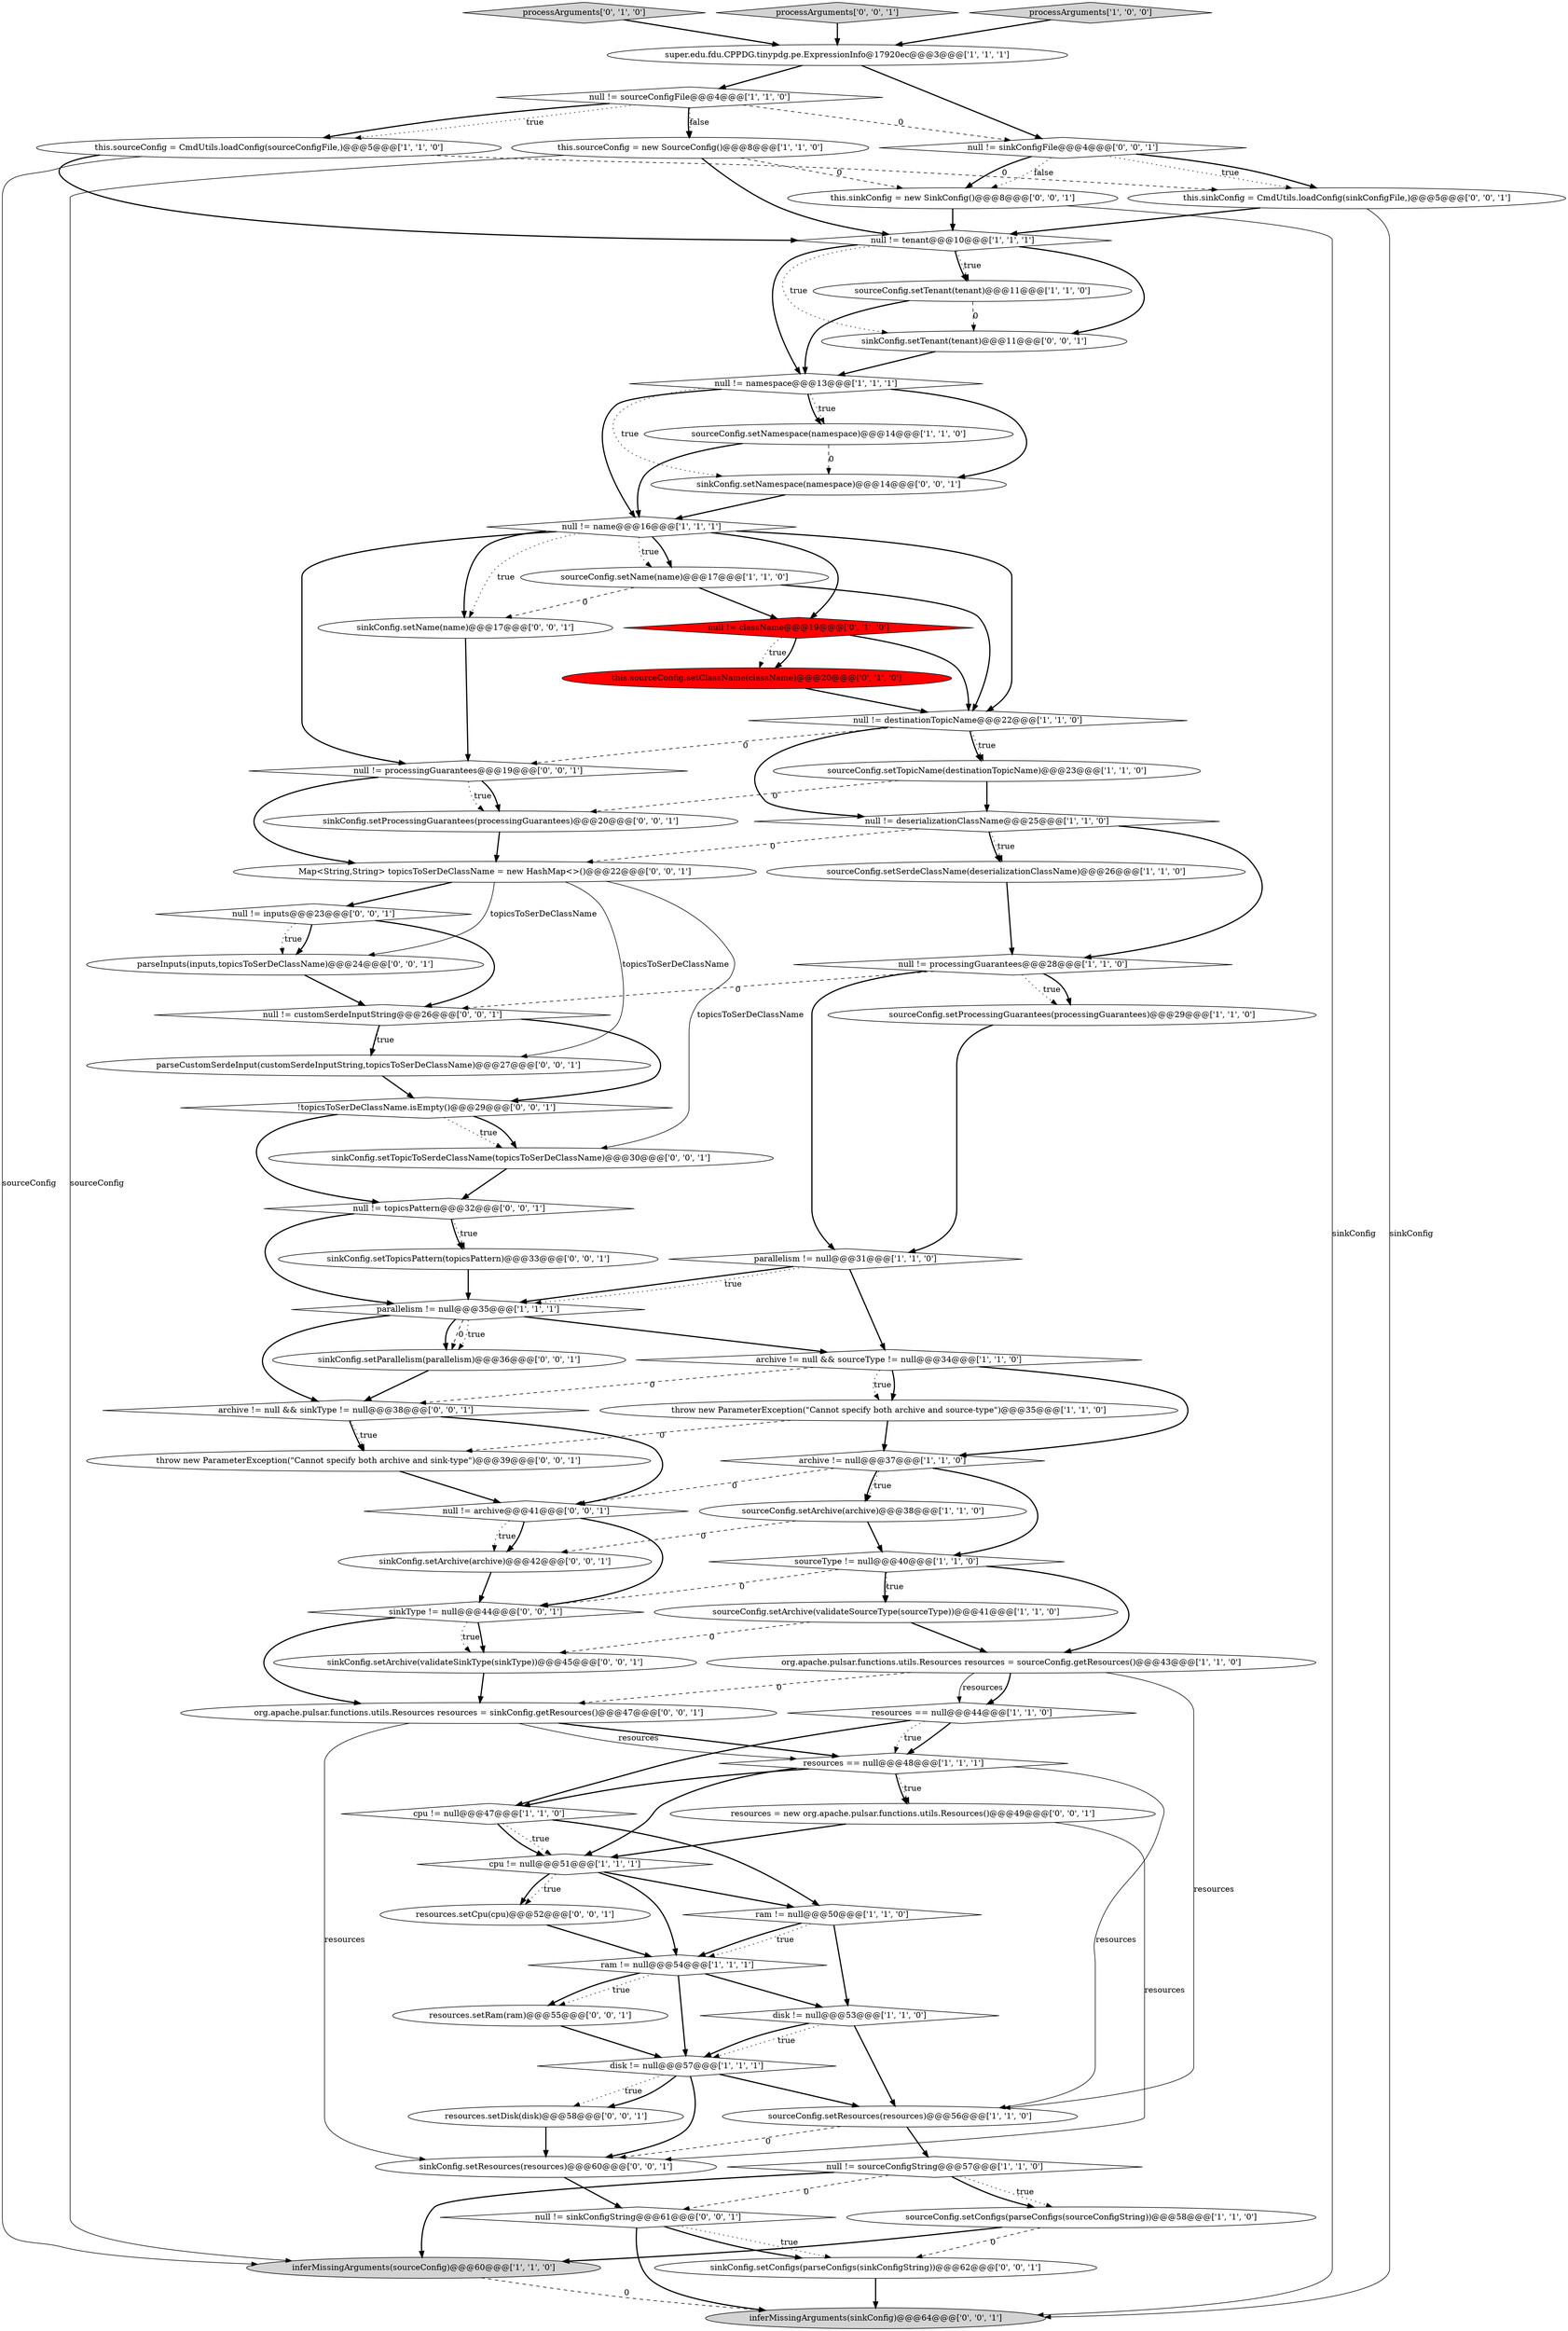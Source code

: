 digraph {
73 [style = filled, label = "sinkConfig.setArchive(archive)@@@42@@@['0', '0', '1']", fillcolor = white, shape = ellipse image = "AAA0AAABBB3BBB"];
49 [style = filled, label = "parseCustomSerdeInput(customSerdeInputString,topicsToSerDeClassName)@@@27@@@['0', '0', '1']", fillcolor = white, shape = ellipse image = "AAA0AAABBB3BBB"];
27 [style = filled, label = "parallelism != null@@@31@@@['1', '1', '0']", fillcolor = white, shape = diamond image = "AAA0AAABBB1BBB"];
55 [style = filled, label = "null != archive@@@41@@@['0', '0', '1']", fillcolor = white, shape = diamond image = "AAA0AAABBB3BBB"];
69 [style = filled, label = "sinkConfig.setName(name)@@@17@@@['0', '0', '1']", fillcolor = white, shape = ellipse image = "AAA0AAABBB3BBB"];
40 [style = filled, label = "this.sourceConfig.setClassName(className)@@@20@@@['0', '1', '0']", fillcolor = red, shape = ellipse image = "AAA1AAABBB2BBB"];
5 [style = filled, label = "ram != null@@@54@@@['1', '1', '1']", fillcolor = white, shape = diamond image = "AAA0AAABBB1BBB"];
20 [style = filled, label = "archive != null@@@37@@@['1', '1', '0']", fillcolor = white, shape = diamond image = "AAA0AAABBB1BBB"];
34 [style = filled, label = "sourceConfig.setResources(resources)@@@56@@@['1', '1', '0']", fillcolor = white, shape = ellipse image = "AAA0AAABBB1BBB"];
2 [style = filled, label = "throw new ParameterException(\"Cannot specify both archive and source-type\")@@@35@@@['1', '1', '0']", fillcolor = white, shape = ellipse image = "AAA0AAABBB1BBB"];
35 [style = filled, label = "null != destinationTopicName@@@22@@@['1', '1', '0']", fillcolor = white, shape = diamond image = "AAA0AAABBB1BBB"];
14 [style = filled, label = "sourceConfig.setArchive(validateSourceType(sourceType))@@@41@@@['1', '1', '0']", fillcolor = white, shape = ellipse image = "AAA0AAABBB1BBB"];
64 [style = filled, label = "resources.setCpu(cpu)@@@52@@@['0', '0', '1']", fillcolor = white, shape = ellipse image = "AAA0AAABBB3BBB"];
12 [style = filled, label = "inferMissingArguments(sourceConfig)@@@60@@@['1', '1', '0']", fillcolor = lightgray, shape = ellipse image = "AAA0AAABBB1BBB"];
63 [style = filled, label = "org.apache.pulsar.functions.utils.Resources resources = sinkConfig.getResources()@@@47@@@['0', '0', '1']", fillcolor = white, shape = ellipse image = "AAA0AAABBB3BBB"];
1 [style = filled, label = "sourceConfig.setNamespace(namespace)@@@14@@@['1', '1', '0']", fillcolor = white, shape = ellipse image = "AAA0AAABBB1BBB"];
32 [style = filled, label = "null != sourceConfigString@@@57@@@['1', '1', '0']", fillcolor = white, shape = diamond image = "AAA0AAABBB1BBB"];
33 [style = filled, label = "null != sourceConfigFile@@@4@@@['1', '1', '0']", fillcolor = white, shape = diamond image = "AAA0AAABBB1BBB"];
68 [style = filled, label = "parseInputs(inputs,topicsToSerDeClassName)@@@24@@@['0', '0', '1']", fillcolor = white, shape = ellipse image = "AAA0AAABBB3BBB"];
47 [style = filled, label = "null != sinkConfigFile@@@4@@@['0', '0', '1']", fillcolor = white, shape = diamond image = "AAA0AAABBB3BBB"];
24 [style = filled, label = "sourceConfig.setSerdeClassName(deserializationClassName)@@@26@@@['1', '1', '0']", fillcolor = white, shape = ellipse image = "AAA0AAABBB1BBB"];
6 [style = filled, label = "resources == null@@@48@@@['1', '1', '1']", fillcolor = white, shape = diamond image = "AAA0AAABBB1BBB"];
25 [style = filled, label = "archive != null && sourceType != null@@@34@@@['1', '1', '0']", fillcolor = white, shape = diamond image = "AAA0AAABBB1BBB"];
58 [style = filled, label = "null != topicsPattern@@@32@@@['0', '0', '1']", fillcolor = white, shape = diamond image = "AAA0AAABBB3BBB"];
10 [style = filled, label = "org.apache.pulsar.functions.utils.Resources resources = sourceConfig.getResources()@@@43@@@['1', '1', '0']", fillcolor = white, shape = ellipse image = "AAA0AAABBB1BBB"];
37 [style = filled, label = "null != processingGuarantees@@@28@@@['1', '1', '0']", fillcolor = white, shape = diamond image = "AAA0AAABBB1BBB"];
43 [style = filled, label = "throw new ParameterException(\"Cannot specify both archive and sink-type\")@@@39@@@['0', '0', '1']", fillcolor = white, shape = ellipse image = "AAA0AAABBB3BBB"];
22 [style = filled, label = "ram != null@@@50@@@['1', '1', '0']", fillcolor = white, shape = diamond image = "AAA0AAABBB1BBB"];
8 [style = filled, label = "disk != null@@@57@@@['1', '1', '1']", fillcolor = white, shape = diamond image = "AAA0AAABBB1BBB"];
21 [style = filled, label = "sourceConfig.setTenant(tenant)@@@11@@@['1', '1', '0']", fillcolor = white, shape = ellipse image = "AAA0AAABBB1BBB"];
23 [style = filled, label = "this.sourceConfig = new SourceConfig()@@@8@@@['1', '1', '0']", fillcolor = white, shape = ellipse image = "AAA0AAABBB1BBB"];
54 [style = filled, label = "!topicsToSerDeClassName.isEmpty()@@@29@@@['0', '0', '1']", fillcolor = white, shape = diamond image = "AAA0AAABBB3BBB"];
16 [style = filled, label = "sourceConfig.setName(name)@@@17@@@['1', '1', '0']", fillcolor = white, shape = ellipse image = "AAA0AAABBB1BBB"];
39 [style = filled, label = "processArguments['0', '1', '0']", fillcolor = lightgray, shape = diamond image = "AAA0AAABBB2BBB"];
60 [style = filled, label = "null != customSerdeInputString@@@26@@@['0', '0', '1']", fillcolor = white, shape = diamond image = "AAA0AAABBB3BBB"];
61 [style = filled, label = "sinkType != null@@@44@@@['0', '0', '1']", fillcolor = white, shape = diamond image = "AAA0AAABBB3BBB"];
44 [style = filled, label = "resources.setRam(ram)@@@55@@@['0', '0', '1']", fillcolor = white, shape = ellipse image = "AAA0AAABBB3BBB"];
67 [style = filled, label = "null != sinkConfigString@@@61@@@['0', '0', '1']", fillcolor = white, shape = diamond image = "AAA0AAABBB3BBB"];
57 [style = filled, label = "this.sinkConfig = new SinkConfig()@@@8@@@['0', '0', '1']", fillcolor = white, shape = ellipse image = "AAA0AAABBB3BBB"];
51 [style = filled, label = "sinkConfig.setTopicToSerdeClassName(topicsToSerDeClassName)@@@30@@@['0', '0', '1']", fillcolor = white, shape = ellipse image = "AAA0AAABBB3BBB"];
66 [style = filled, label = "inferMissingArguments(sinkConfig)@@@64@@@['0', '0', '1']", fillcolor = lightgray, shape = ellipse image = "AAA0AAABBB3BBB"];
29 [style = filled, label = "resources == null@@@44@@@['1', '1', '0']", fillcolor = white, shape = diamond image = "AAA0AAABBB1BBB"];
18 [style = filled, label = "sourceConfig.setArchive(archive)@@@38@@@['1', '1', '0']", fillcolor = white, shape = ellipse image = "AAA0AAABBB1BBB"];
9 [style = filled, label = "null != name@@@16@@@['1', '1', '1']", fillcolor = white, shape = diamond image = "AAA0AAABBB1BBB"];
17 [style = filled, label = "null != namespace@@@13@@@['1', '1', '1']", fillcolor = white, shape = diamond image = "AAA0AAABBB1BBB"];
7 [style = filled, label = "super.edu.fdu.CPPDG.tinypdg.pe.ExpressionInfo@17920ec@@@3@@@['1', '1', '1']", fillcolor = white, shape = ellipse image = "AAA0AAABBB1BBB"];
19 [style = filled, label = "cpu != null@@@51@@@['1', '1', '1']", fillcolor = white, shape = diamond image = "AAA0AAABBB1BBB"];
30 [style = filled, label = "sourceConfig.setConfigs(parseConfigs(sourceConfigString))@@@58@@@['1', '1', '0']", fillcolor = white, shape = ellipse image = "AAA0AAABBB1BBB"];
41 [style = filled, label = "sinkConfig.setResources(resources)@@@60@@@['0', '0', '1']", fillcolor = white, shape = ellipse image = "AAA0AAABBB3BBB"];
53 [style = filled, label = "null != processingGuarantees@@@19@@@['0', '0', '1']", fillcolor = white, shape = diamond image = "AAA0AAABBB3BBB"];
62 [style = filled, label = "resources.setDisk(disk)@@@58@@@['0', '0', '1']", fillcolor = white, shape = ellipse image = "AAA0AAABBB3BBB"];
15 [style = filled, label = "disk != null@@@53@@@['1', '1', '0']", fillcolor = white, shape = diamond image = "AAA0AAABBB1BBB"];
4 [style = filled, label = "sourceType != null@@@40@@@['1', '1', '0']", fillcolor = white, shape = diamond image = "AAA0AAABBB1BBB"];
3 [style = filled, label = "sourceConfig.setProcessingGuarantees(processingGuarantees)@@@29@@@['1', '1', '0']", fillcolor = white, shape = ellipse image = "AAA0AAABBB1BBB"];
26 [style = filled, label = "sourceConfig.setTopicName(destinationTopicName)@@@23@@@['1', '1', '0']", fillcolor = white, shape = ellipse image = "AAA0AAABBB1BBB"];
45 [style = filled, label = "sinkConfig.setConfigs(parseConfigs(sinkConfigString))@@@62@@@['0', '0', '1']", fillcolor = white, shape = ellipse image = "AAA0AAABBB3BBB"];
59 [style = filled, label = "Map<String,String> topicsToSerDeClassName = new HashMap<>()@@@22@@@['0', '0', '1']", fillcolor = white, shape = ellipse image = "AAA0AAABBB3BBB"];
65 [style = filled, label = "sinkConfig.setArchive(validateSinkType(sinkType))@@@45@@@['0', '0', '1']", fillcolor = white, shape = ellipse image = "AAA0AAABBB3BBB"];
71 [style = filled, label = "sinkConfig.setParallelism(parallelism)@@@36@@@['0', '0', '1']", fillcolor = white, shape = ellipse image = "AAA0AAABBB3BBB"];
50 [style = filled, label = "archive != null && sinkType != null@@@38@@@['0', '0', '1']", fillcolor = white, shape = diamond image = "AAA0AAABBB3BBB"];
72 [style = filled, label = "sinkConfig.setProcessingGuarantees(processingGuarantees)@@@20@@@['0', '0', '1']", fillcolor = white, shape = ellipse image = "AAA0AAABBB3BBB"];
74 [style = filled, label = "processArguments['0', '0', '1']", fillcolor = lightgray, shape = diamond image = "AAA0AAABBB3BBB"];
28 [style = filled, label = "this.sourceConfig = CmdUtils.loadConfig(sourceConfigFile,)@@@5@@@['1', '1', '0']", fillcolor = white, shape = ellipse image = "AAA0AAABBB1BBB"];
13 [style = filled, label = "null != deserializationClassName@@@25@@@['1', '1', '0']", fillcolor = white, shape = diamond image = "AAA0AAABBB1BBB"];
0 [style = filled, label = "cpu != null@@@47@@@['1', '1', '0']", fillcolor = white, shape = diamond image = "AAA0AAABBB1BBB"];
52 [style = filled, label = "this.sinkConfig = CmdUtils.loadConfig(sinkConfigFile,)@@@5@@@['0', '0', '1']", fillcolor = white, shape = ellipse image = "AAA0AAABBB3BBB"];
38 [style = filled, label = "null != className@@@19@@@['0', '1', '0']", fillcolor = red, shape = diamond image = "AAA1AAABBB2BBB"];
42 [style = filled, label = "null != inputs@@@23@@@['0', '0', '1']", fillcolor = white, shape = diamond image = "AAA0AAABBB3BBB"];
48 [style = filled, label = "sinkConfig.setTenant(tenant)@@@11@@@['0', '0', '1']", fillcolor = white, shape = ellipse image = "AAA0AAABBB3BBB"];
11 [style = filled, label = "parallelism != null@@@35@@@['1', '1', '1']", fillcolor = white, shape = diamond image = "AAA0AAABBB1BBB"];
36 [style = filled, label = "null != tenant@@@10@@@['1', '1', '1']", fillcolor = white, shape = diamond image = "AAA0AAABBB1BBB"];
70 [style = filled, label = "sinkConfig.setTopicsPattern(topicsPattern)@@@33@@@['0', '0', '1']", fillcolor = white, shape = ellipse image = "AAA0AAABBB3BBB"];
56 [style = filled, label = "sinkConfig.setNamespace(namespace)@@@14@@@['0', '0', '1']", fillcolor = white, shape = ellipse image = "AAA0AAABBB3BBB"];
46 [style = filled, label = "resources = new org.apache.pulsar.functions.utils.Resources()@@@49@@@['0', '0', '1']", fillcolor = white, shape = ellipse image = "AAA0AAABBB3BBB"];
31 [style = filled, label = "processArguments['1', '0', '0']", fillcolor = lightgray, shape = diamond image = "AAA0AAABBB1BBB"];
9->53 [style = bold, label=""];
46->41 [style = solid, label="resources"];
13->24 [style = dotted, label="true"];
14->65 [style = dashed, label="0"];
22->15 [style = bold, label=""];
44->8 [style = bold, label=""];
34->41 [style = dashed, label="0"];
43->55 [style = bold, label=""];
37->27 [style = bold, label=""];
32->12 [style = bold, label=""];
0->19 [style = dotted, label="true"];
17->1 [style = dotted, label="true"];
17->9 [style = bold, label=""];
33->28 [style = dotted, label="true"];
29->0 [style = bold, label=""];
37->3 [style = dotted, label="true"];
70->11 [style = bold, label=""];
35->26 [style = dotted, label="true"];
5->15 [style = bold, label=""];
42->60 [style = bold, label=""];
36->21 [style = dotted, label="true"];
57->66 [style = solid, label="sinkConfig"];
36->48 [style = dotted, label="true"];
33->47 [style = dashed, label="0"];
9->35 [style = bold, label=""];
9->16 [style = bold, label=""];
37->3 [style = bold, label=""];
3->27 [style = bold, label=""];
61->65 [style = dotted, label="true"];
47->52 [style = dotted, label="true"];
19->5 [style = bold, label=""];
54->51 [style = dotted, label="true"];
29->6 [style = bold, label=""];
26->72 [style = dashed, label="0"];
9->69 [style = bold, label=""];
45->66 [style = bold, label=""];
15->8 [style = dotted, label="true"];
11->71 [style = dotted, label="true"];
50->55 [style = bold, label=""];
73->61 [style = bold, label=""];
41->67 [style = bold, label=""];
32->30 [style = dotted, label="true"];
21->48 [style = dashed, label="0"];
20->18 [style = dotted, label="true"];
11->71 [style = bold, label=""];
10->29 [style = solid, label="resources"];
34->32 [style = bold, label=""];
23->36 [style = bold, label=""];
19->64 [style = dotted, label="true"];
36->17 [style = bold, label=""];
6->46 [style = bold, label=""];
9->38 [style = bold, label=""];
23->57 [style = dashed, label="0"];
27->25 [style = bold, label=""];
28->52 [style = dashed, label="0"];
5->44 [style = dotted, label="true"];
38->40 [style = dotted, label="true"];
11->25 [style = bold, label=""];
58->11 [style = bold, label=""];
59->51 [style = solid, label="topicsToSerDeClassName"];
59->42 [style = bold, label=""];
8->34 [style = bold, label=""];
13->59 [style = dashed, label="0"];
2->20 [style = bold, label=""];
50->43 [style = bold, label=""];
28->36 [style = bold, label=""];
15->34 [style = bold, label=""];
0->19 [style = bold, label=""];
33->28 [style = bold, label=""];
1->56 [style = dashed, label="0"];
42->68 [style = bold, label=""];
67->45 [style = dotted, label="true"];
14->10 [style = bold, label=""];
50->43 [style = dotted, label="true"];
12->66 [style = dashed, label="0"];
58->70 [style = bold, label=""];
51->58 [style = bold, label=""];
8->62 [style = dotted, label="true"];
48->17 [style = bold, label=""];
22->5 [style = bold, label=""];
25->2 [style = bold, label=""];
53->72 [style = dotted, label="true"];
26->13 [style = bold, label=""];
56->9 [style = bold, label=""];
54->58 [style = bold, label=""];
33->23 [style = bold, label=""];
8->62 [style = bold, label=""];
2->43 [style = dashed, label="0"];
20->18 [style = bold, label=""];
47->57 [style = bold, label=""];
7->33 [style = bold, label=""];
13->37 [style = bold, label=""];
11->71 [style = dashed, label="0"];
20->55 [style = dashed, label="0"];
30->45 [style = dashed, label="0"];
35->53 [style = dashed, label="0"];
18->4 [style = bold, label=""];
27->11 [style = bold, label=""];
39->7 [style = bold, label=""];
63->41 [style = solid, label="resources"];
58->70 [style = dotted, label="true"];
46->19 [style = bold, label=""];
52->36 [style = bold, label=""];
38->35 [style = bold, label=""];
19->22 [style = bold, label=""];
61->63 [style = bold, label=""];
49->54 [style = bold, label=""];
67->45 [style = bold, label=""];
4->10 [style = bold, label=""];
60->54 [style = bold, label=""];
29->6 [style = dotted, label="true"];
4->14 [style = bold, label=""];
40->35 [style = bold, label=""];
13->24 [style = bold, label=""];
19->64 [style = bold, label=""];
17->1 [style = bold, label=""];
8->41 [style = bold, label=""];
67->66 [style = bold, label=""];
17->56 [style = dotted, label="true"];
61->65 [style = bold, label=""];
63->6 [style = bold, label=""];
32->30 [style = bold, label=""];
63->6 [style = solid, label="resources"];
72->59 [style = bold, label=""];
9->69 [style = dotted, label="true"];
31->7 [style = bold, label=""];
47->57 [style = dotted, label="false"];
74->7 [style = bold, label=""];
1->9 [style = bold, label=""];
55->61 [style = bold, label=""];
22->5 [style = dotted, label="true"];
60->49 [style = bold, label=""];
25->20 [style = bold, label=""];
30->12 [style = bold, label=""];
62->41 [style = bold, label=""];
5->44 [style = bold, label=""];
55->73 [style = dotted, label="true"];
69->53 [style = bold, label=""];
53->72 [style = bold, label=""];
11->50 [style = bold, label=""];
32->67 [style = dashed, label="0"];
9->16 [style = dotted, label="true"];
28->12 [style = solid, label="sourceConfig"];
59->49 [style = solid, label="topicsToSerDeClassName"];
47->52 [style = bold, label=""];
38->40 [style = bold, label=""];
25->2 [style = dotted, label="true"];
59->68 [style = solid, label="topicsToSerDeClassName"];
35->26 [style = bold, label=""];
65->63 [style = bold, label=""];
15->8 [style = bold, label=""];
25->50 [style = dashed, label="0"];
6->46 [style = dotted, label="true"];
37->60 [style = dashed, label="0"];
54->51 [style = bold, label=""];
68->60 [style = bold, label=""];
5->8 [style = bold, label=""];
52->66 [style = solid, label="sinkConfig"];
10->34 [style = solid, label="resources"];
4->61 [style = dashed, label="0"];
7->47 [style = bold, label=""];
55->73 [style = bold, label=""];
6->0 [style = bold, label=""];
6->19 [style = bold, label=""];
4->14 [style = dotted, label="true"];
33->23 [style = dotted, label="false"];
27->11 [style = dotted, label="true"];
20->4 [style = bold, label=""];
36->21 [style = bold, label=""];
60->49 [style = dotted, label="true"];
53->59 [style = bold, label=""];
10->29 [style = bold, label=""];
71->50 [style = bold, label=""];
42->68 [style = dotted, label="true"];
18->73 [style = dashed, label="0"];
0->22 [style = bold, label=""];
36->48 [style = bold, label=""];
24->37 [style = bold, label=""];
57->36 [style = bold, label=""];
6->34 [style = solid, label="resources"];
16->35 [style = bold, label=""];
17->56 [style = bold, label=""];
23->12 [style = solid, label="sourceConfig"];
35->13 [style = bold, label=""];
21->17 [style = bold, label=""];
10->63 [style = dashed, label="0"];
16->69 [style = dashed, label="0"];
16->38 [style = bold, label=""];
64->5 [style = bold, label=""];
}
